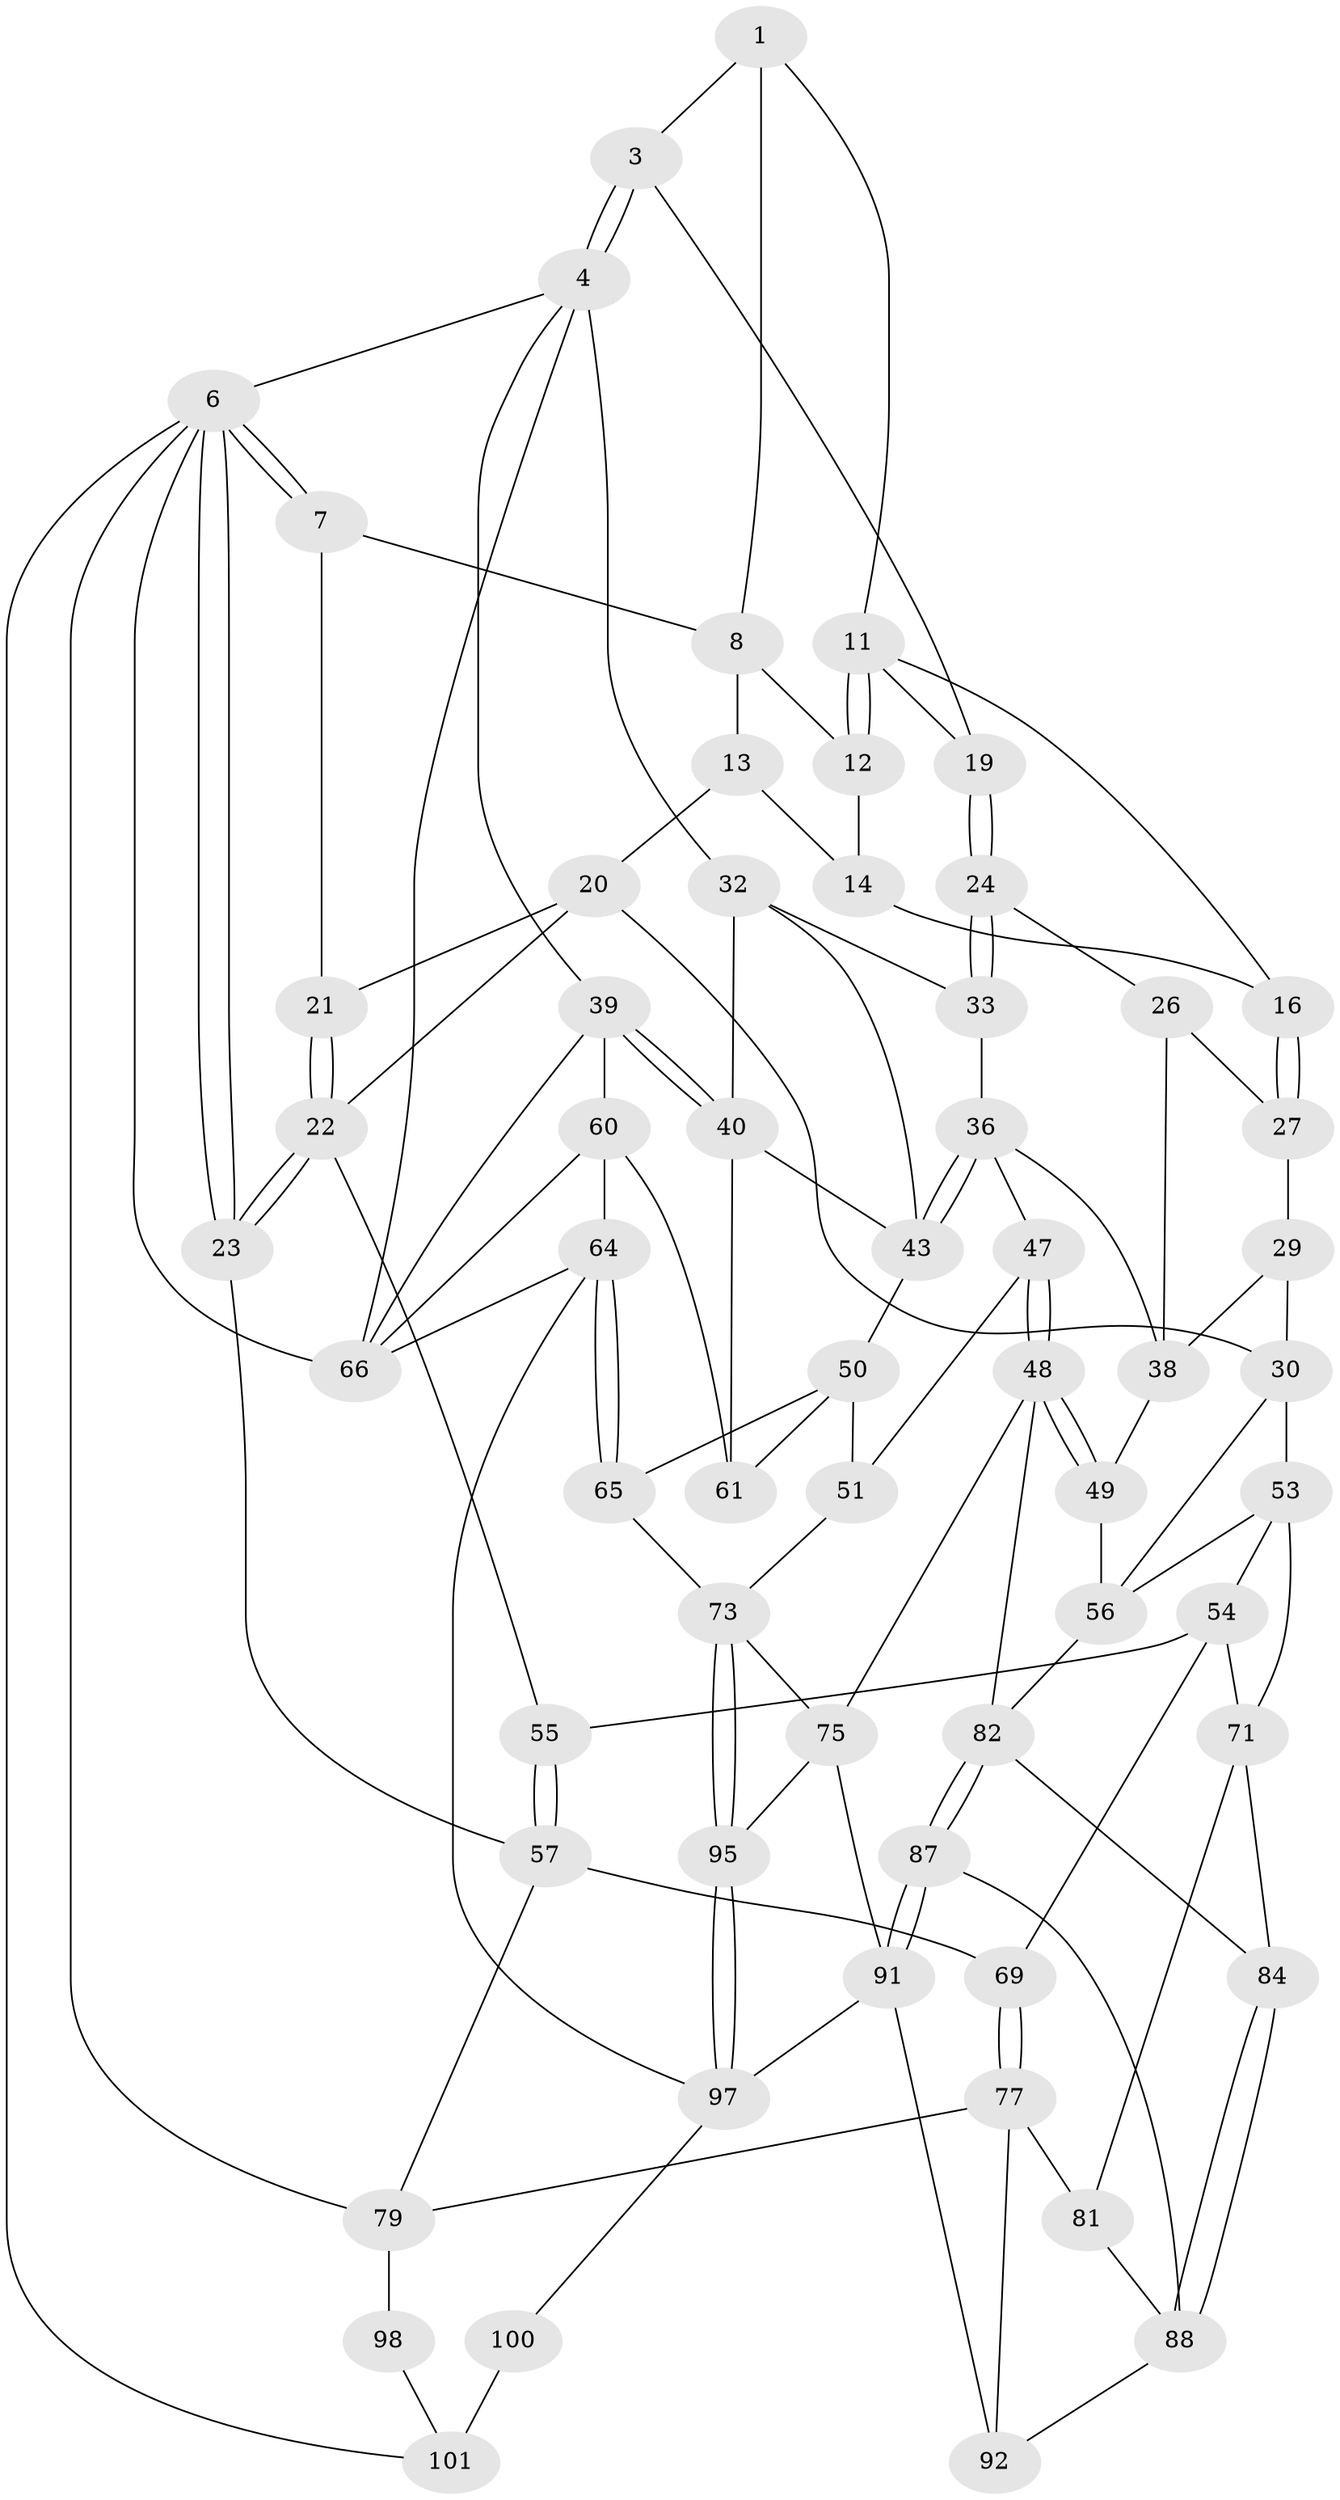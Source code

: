 // Generated by graph-tools (version 1.1) at 2025/24/03/03/25 07:24:38]
// undirected, 61 vertices, 129 edges
graph export_dot {
graph [start="1"]
  node [color=gray90,style=filled];
  1 [pos="+0.4370506831477559+0",super="+2"];
  3 [pos="+0.781152805221598+0"];
  4 [pos="+0.9896939644111821+0",super="+5"];
  6 [pos="+0+0",super="+86"];
  7 [pos="+0.13821145855124758+0",super="+10"];
  8 [pos="+0.3541987854838129+0.0019960630935729135",super="+9"];
  11 [pos="+0.43973622302559207+0.10094805590018087",super="+15"];
  12 [pos="+0.3533646365777154+0.029352350193621667"];
  13 [pos="+0.3107515751264207+0.07813755234771773",super="+18"];
  14 [pos="+0.34688511029905433+0.05319066486670915",super="+17"];
  16 [pos="+0.4254419504708022+0.13980089206617966"];
  19 [pos="+0.6287770709308829+0.10684883456925683"];
  20 [pos="+0.2937215891315799+0.2221266962124859",super="+31"];
  21 [pos="+0.1653409367535646+0.09932951519371978"];
  22 [pos="+0+0.2642971997770706",super="+44"];
  23 [pos="+0+0.280152492387782"];
  24 [pos="+0.6240567213739696+0.12804099253035406",super="+25"];
  26 [pos="+0.5861356430790416+0.19372755536878017",super="+35"];
  27 [pos="+0.4502938478436677+0.17113820077082684",super="+28"];
  29 [pos="+0.3862394894025882+0.3475648290374702"];
  30 [pos="+0.3070739181592043+0.3286555805483572",super="+52"];
  32 [pos="+0.8272765325211155+0.190452641089925",super="+41"];
  33 [pos="+0.7406884458709929+0.26079991219347654",super="+34"];
  36 [pos="+0.7158173276659758+0.3418939560905869",super="+37"];
  38 [pos="+0.5751692145837481+0.3324926995900375",super="+42"];
  39 [pos="+1+0.26965241741597423",super="+59"];
  40 [pos="+0.9458421886367182+0.31739790287246217",super="+45"];
  43 [pos="+0.7700315018958127+0.41050609428922236",super="+46"];
  47 [pos="+0.5694818054912139+0.5389354539824267"];
  48 [pos="+0.5280546285645908+0.5416035294724609",super="+76"];
  49 [pos="+0.507065342358554+0.5228616838630489"];
  50 [pos="+0.7355717703300773+0.5025756195887598",super="+62"];
  51 [pos="+0.6530113047314824+0.5401097259920645"];
  53 [pos="+0.23208948672008645+0.5181819752592258",super="+70"];
  54 [pos="+0.22969209374278962+0.5185648892014915",super="+68"];
  55 [pos="+0.1567713425148593+0.4706973193246896"];
  56 [pos="+0.4841411849960364+0.5299799751136646",super="+72"];
  57 [pos="+0+0.5352104617066239",super="+58"];
  60 [pos="+0.9182608782434435+0.47569280883100984",super="+63"];
  61 [pos="+0.8965765581729369+0.47248602144244894"];
  64 [pos="+0.9482848192415283+0.7384331115239406",super="+96"];
  65 [pos="+0.8758143628794359+0.7248465414243973"];
  66 [pos="+1+1",super="+67"];
  69 [pos="+0.10323320437769175+0.6015606552369409"];
  71 [pos="+0.21293051222969017+0.677123524080236",super="+80"];
  73 [pos="+0.7974102980863539+0.7570882156618468",super="+74"];
  75 [pos="+0.5680414459186097+0.776331832079914",super="+90"];
  77 [pos="+0.09649015767933557+0.7437794501995003",super="+78"];
  79 [pos="+0+0.7304140677187775",super="+85"];
  81 [pos="+0.19856235958891408+0.7348308715204366"];
  82 [pos="+0.4259398754930448+0.7215003395118104",super="+83"];
  84 [pos="+0.294053126594545+0.7166113137851471"];
  87 [pos="+0.3701087771667967+0.8215085890510515"];
  88 [pos="+0.3044816061919605+0.7474260572899867",super="+89"];
  91 [pos="+0.37858134325232917+0.9021776400060442",super="+94"];
  92 [pos="+0.24591675871698013+0.9459963602000135",super="+93"];
  95 [pos="+0.7027326681917355+1"];
  97 [pos="+0.7293493657241139+1",super="+99"];
  98 [pos="+0.09381977643716295+0.8914054399078468"];
  100 [pos="+0.22998748103989114+1"];
  101 [pos="+0.07427617939764583+0.958043140377656",super="+102"];
  1 -- 8;
  1 -- 3;
  1 -- 11;
  3 -- 4;
  3 -- 4;
  3 -- 19;
  4 -- 32;
  4 -- 66;
  4 -- 6;
  4 -- 39;
  6 -- 7;
  6 -- 7;
  6 -- 23;
  6 -- 23;
  6 -- 66;
  6 -- 101;
  6 -- 79;
  7 -- 8;
  7 -- 21;
  8 -- 12;
  8 -- 13;
  11 -- 12;
  11 -- 12;
  11 -- 16;
  11 -- 19;
  12 -- 14;
  13 -- 14 [weight=2];
  13 -- 20;
  14 -- 16;
  16 -- 27;
  16 -- 27;
  19 -- 24;
  19 -- 24;
  20 -- 21;
  20 -- 30;
  20 -- 22;
  21 -- 22;
  21 -- 22;
  22 -- 23;
  22 -- 23;
  22 -- 55;
  23 -- 57;
  24 -- 33 [weight=2];
  24 -- 33;
  24 -- 26;
  26 -- 27 [weight=2];
  26 -- 38;
  27 -- 29;
  29 -- 30;
  29 -- 38;
  30 -- 56;
  30 -- 53;
  32 -- 33;
  32 -- 40;
  32 -- 43;
  33 -- 36;
  36 -- 43;
  36 -- 43;
  36 -- 38;
  36 -- 47;
  38 -- 49;
  39 -- 40;
  39 -- 40;
  39 -- 66;
  39 -- 60;
  40 -- 43;
  40 -- 61;
  43 -- 50;
  47 -- 48;
  47 -- 48;
  47 -- 51;
  48 -- 49;
  48 -- 49;
  48 -- 82;
  48 -- 75;
  49 -- 56;
  50 -- 51;
  50 -- 65;
  50 -- 61;
  51 -- 73;
  53 -- 54;
  53 -- 56;
  53 -- 71;
  54 -- 55;
  54 -- 69;
  54 -- 71;
  55 -- 57;
  55 -- 57;
  56 -- 82;
  57 -- 69;
  57 -- 79;
  60 -- 61;
  60 -- 64;
  60 -- 66;
  64 -- 65;
  64 -- 65;
  64 -- 97;
  64 -- 66;
  65 -- 73;
  69 -- 77;
  69 -- 77;
  71 -- 81;
  71 -- 84;
  73 -- 95;
  73 -- 95;
  73 -- 75;
  75 -- 91;
  75 -- 95;
  77 -- 81;
  77 -- 92;
  77 -- 79;
  79 -- 98;
  81 -- 88;
  82 -- 87;
  82 -- 87;
  82 -- 84;
  84 -- 88;
  84 -- 88;
  87 -- 88;
  87 -- 91;
  87 -- 91;
  88 -- 92;
  91 -- 92;
  91 -- 97;
  95 -- 97;
  95 -- 97;
  97 -- 100;
  98 -- 101;
  100 -- 101 [weight=2];
}
